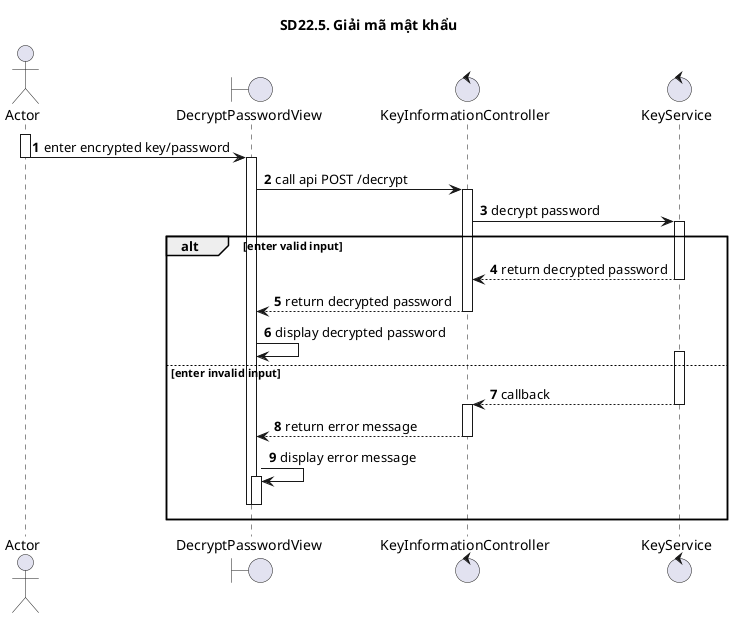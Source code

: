 @startuml SQ
autonumber
title SD22.5. Giải mã mật khẩu
actor "Actor" as actor
boundary "DecryptPasswordView" as view
control "KeyInformationController" as controller
control "KeyService" as service
activate actor
actor -> view : enter encrypted key/password
deactivate actor
activate view
view ->  controller: call api POST /decrypt
activate controller
controller -> service: decrypt password
alt enter valid input
activate service
service --> controller: return decrypted password
deactivate service
controller --> view: return decrypted password
deactivate controller
view -> view: display decrypted password
else enter invalid input
activate service
service --> controller: callback
deactivate service
activate controller
controller --> view: return error message
deactivate controller
view -> view: display error message
activate view
deactivate view
deactivate view
end
@enduml